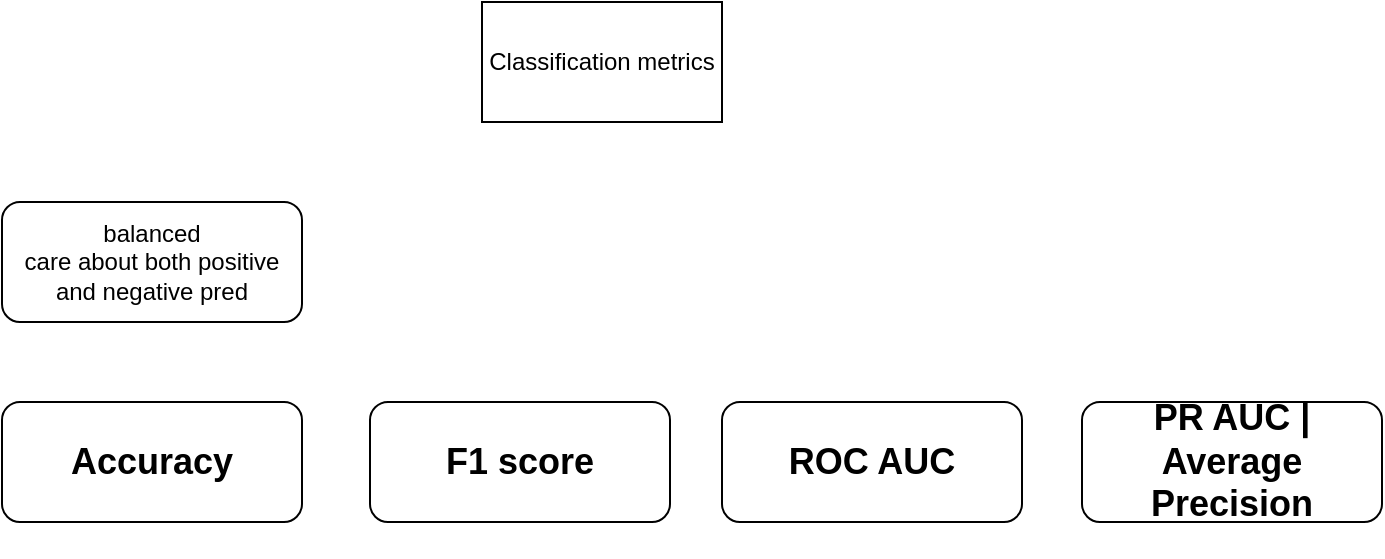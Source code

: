 <mxfile version="18.0.2" type="github">
  <diagram id="wHCk0J4Vdh2r7a8T-UGe" name="Page-1">
    <mxGraphModel dx="1422" dy="820" grid="1" gridSize="10" guides="1" tooltips="1" connect="1" arrows="1" fold="1" page="1" pageScale="1" pageWidth="827" pageHeight="1169" math="0" shadow="0">
      <root>
        <mxCell id="0" />
        <mxCell id="1" parent="0" />
        <mxCell id="CHxfokC2oCKXQVqZqF76-1" value="Classification metrics" style="rounded=0;whiteSpace=wrap;html=1;" vertex="1" parent="1">
          <mxGeometry x="320" y="40" width="120" height="60" as="geometry" />
        </mxCell>
        <mxCell id="CHxfokC2oCKXQVqZqF76-2" value="&lt;h2 id=&quot;1&quot;&gt;Accuracy&lt;/h2&gt;" style="rounded=1;whiteSpace=wrap;html=1;" vertex="1" parent="1">
          <mxGeometry x="80" y="240" width="150" height="60" as="geometry" />
        </mxCell>
        <mxCell id="CHxfokC2oCKXQVqZqF76-3" value="&lt;h2 id=&quot;2&quot;&gt;F1 score&lt;/h2&gt;" style="rounded=1;whiteSpace=wrap;html=1;" vertex="1" parent="1">
          <mxGeometry x="264" y="240" width="150" height="60" as="geometry" />
        </mxCell>
        <mxCell id="CHxfokC2oCKXQVqZqF76-4" value="&lt;h2 id=&quot;3&quot;&gt;ROC AUC&lt;/h2&gt;" style="rounded=1;whiteSpace=wrap;html=1;" vertex="1" parent="1">
          <mxGeometry x="440" y="240" width="150" height="60" as="geometry" />
        </mxCell>
        <mxCell id="CHxfokC2oCKXQVqZqF76-5" value="&lt;h2 id=&quot;4&quot;&gt;PR AUC | Average Precision&lt;/h2&gt;" style="rounded=1;whiteSpace=wrap;html=1;" vertex="1" parent="1">
          <mxGeometry x="620" y="240" width="150" height="60" as="geometry" />
        </mxCell>
        <mxCell id="CHxfokC2oCKXQVqZqF76-6" value="&lt;div&gt;balanced&lt;br&gt;&lt;/div&gt;&lt;div&gt;care about both positive and negative pred&lt;br&gt;&lt;/div&gt;" style="rounded=1;whiteSpace=wrap;html=1;" vertex="1" parent="1">
          <mxGeometry x="80" y="140" width="150" height="60" as="geometry" />
        </mxCell>
      </root>
    </mxGraphModel>
  </diagram>
</mxfile>
